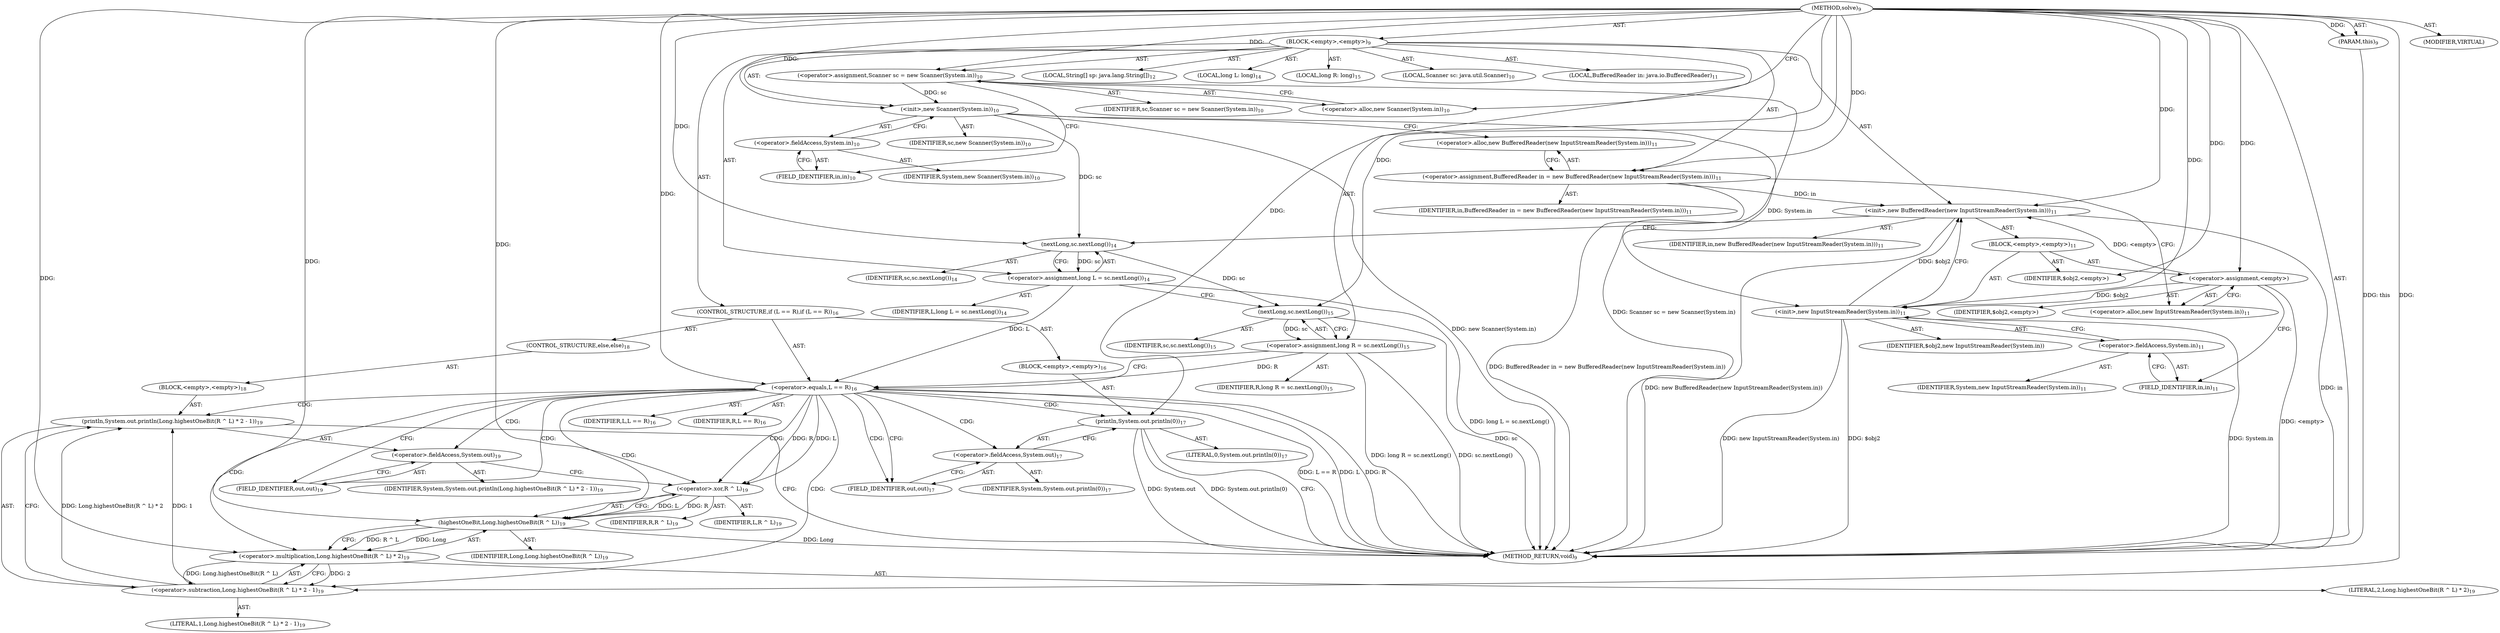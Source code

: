 digraph "solve" {  
"36" [label = <(METHOD,solve)<SUB>9</SUB>> ]
"37" [label = <(PARAM,this)<SUB>9</SUB>> ]
"38" [label = <(BLOCK,&lt;empty&gt;,&lt;empty&gt;)<SUB>9</SUB>> ]
"4" [label = <(LOCAL,Scanner sc: java.util.Scanner)<SUB>10</SUB>> ]
"39" [label = <(&lt;operator&gt;.assignment,Scanner sc = new Scanner(System.in))<SUB>10</SUB>> ]
"40" [label = <(IDENTIFIER,sc,Scanner sc = new Scanner(System.in))<SUB>10</SUB>> ]
"41" [label = <(&lt;operator&gt;.alloc,new Scanner(System.in))<SUB>10</SUB>> ]
"42" [label = <(&lt;init&gt;,new Scanner(System.in))<SUB>10</SUB>> ]
"3" [label = <(IDENTIFIER,sc,new Scanner(System.in))<SUB>10</SUB>> ]
"43" [label = <(&lt;operator&gt;.fieldAccess,System.in)<SUB>10</SUB>> ]
"44" [label = <(IDENTIFIER,System,new Scanner(System.in))<SUB>10</SUB>> ]
"45" [label = <(FIELD_IDENTIFIER,in,in)<SUB>10</SUB>> ]
"6" [label = <(LOCAL,BufferedReader in: java.io.BufferedReader)<SUB>11</SUB>> ]
"46" [label = <(&lt;operator&gt;.assignment,BufferedReader in = new BufferedReader(new InputStreamReader(System.in)))<SUB>11</SUB>> ]
"47" [label = <(IDENTIFIER,in,BufferedReader in = new BufferedReader(new InputStreamReader(System.in)))<SUB>11</SUB>> ]
"48" [label = <(&lt;operator&gt;.alloc,new BufferedReader(new InputStreamReader(System.in)))<SUB>11</SUB>> ]
"49" [label = <(&lt;init&gt;,new BufferedReader(new InputStreamReader(System.in)))<SUB>11</SUB>> ]
"5" [label = <(IDENTIFIER,in,new BufferedReader(new InputStreamReader(System.in)))<SUB>11</SUB>> ]
"50" [label = <(BLOCK,&lt;empty&gt;,&lt;empty&gt;)<SUB>11</SUB>> ]
"51" [label = <(&lt;operator&gt;.assignment,&lt;empty&gt;)> ]
"52" [label = <(IDENTIFIER,$obj2,&lt;empty&gt;)> ]
"53" [label = <(&lt;operator&gt;.alloc,new InputStreamReader(System.in))<SUB>11</SUB>> ]
"54" [label = <(&lt;init&gt;,new InputStreamReader(System.in))<SUB>11</SUB>> ]
"55" [label = <(IDENTIFIER,$obj2,new InputStreamReader(System.in))> ]
"56" [label = <(&lt;operator&gt;.fieldAccess,System.in)<SUB>11</SUB>> ]
"57" [label = <(IDENTIFIER,System,new InputStreamReader(System.in))<SUB>11</SUB>> ]
"58" [label = <(FIELD_IDENTIFIER,in,in)<SUB>11</SUB>> ]
"59" [label = <(IDENTIFIER,$obj2,&lt;empty&gt;)> ]
"60" [label = <(LOCAL,String[] sp: java.lang.String[])<SUB>12</SUB>> ]
"61" [label = <(LOCAL,long L: long)<SUB>14</SUB>> ]
"62" [label = <(&lt;operator&gt;.assignment,long L = sc.nextLong())<SUB>14</SUB>> ]
"63" [label = <(IDENTIFIER,L,long L = sc.nextLong())<SUB>14</SUB>> ]
"64" [label = <(nextLong,sc.nextLong())<SUB>14</SUB>> ]
"65" [label = <(IDENTIFIER,sc,sc.nextLong())<SUB>14</SUB>> ]
"66" [label = <(LOCAL,long R: long)<SUB>15</SUB>> ]
"67" [label = <(&lt;operator&gt;.assignment,long R = sc.nextLong())<SUB>15</SUB>> ]
"68" [label = <(IDENTIFIER,R,long R = sc.nextLong())<SUB>15</SUB>> ]
"69" [label = <(nextLong,sc.nextLong())<SUB>15</SUB>> ]
"70" [label = <(IDENTIFIER,sc,sc.nextLong())<SUB>15</SUB>> ]
"71" [label = <(CONTROL_STRUCTURE,if (L == R),if (L == R))<SUB>16</SUB>> ]
"72" [label = <(&lt;operator&gt;.equals,L == R)<SUB>16</SUB>> ]
"73" [label = <(IDENTIFIER,L,L == R)<SUB>16</SUB>> ]
"74" [label = <(IDENTIFIER,R,L == R)<SUB>16</SUB>> ]
"75" [label = <(BLOCK,&lt;empty&gt;,&lt;empty&gt;)<SUB>16</SUB>> ]
"76" [label = <(println,System.out.println(0))<SUB>17</SUB>> ]
"77" [label = <(&lt;operator&gt;.fieldAccess,System.out)<SUB>17</SUB>> ]
"78" [label = <(IDENTIFIER,System,System.out.println(0))<SUB>17</SUB>> ]
"79" [label = <(FIELD_IDENTIFIER,out,out)<SUB>17</SUB>> ]
"80" [label = <(LITERAL,0,System.out.println(0))<SUB>17</SUB>> ]
"81" [label = <(CONTROL_STRUCTURE,else,else)<SUB>18</SUB>> ]
"82" [label = <(BLOCK,&lt;empty&gt;,&lt;empty&gt;)<SUB>18</SUB>> ]
"83" [label = <(println,System.out.println(Long.highestOneBit(R ^ L) * 2 - 1))<SUB>19</SUB>> ]
"84" [label = <(&lt;operator&gt;.fieldAccess,System.out)<SUB>19</SUB>> ]
"85" [label = <(IDENTIFIER,System,System.out.println(Long.highestOneBit(R ^ L) * 2 - 1))<SUB>19</SUB>> ]
"86" [label = <(FIELD_IDENTIFIER,out,out)<SUB>19</SUB>> ]
"87" [label = <(&lt;operator&gt;.subtraction,Long.highestOneBit(R ^ L) * 2 - 1)<SUB>19</SUB>> ]
"88" [label = <(&lt;operator&gt;.multiplication,Long.highestOneBit(R ^ L) * 2)<SUB>19</SUB>> ]
"89" [label = <(highestOneBit,Long.highestOneBit(R ^ L))<SUB>19</SUB>> ]
"90" [label = <(IDENTIFIER,Long,Long.highestOneBit(R ^ L))<SUB>19</SUB>> ]
"91" [label = <(&lt;operator&gt;.xor,R ^ L)<SUB>19</SUB>> ]
"92" [label = <(IDENTIFIER,R,R ^ L)<SUB>19</SUB>> ]
"93" [label = <(IDENTIFIER,L,R ^ L)<SUB>19</SUB>> ]
"94" [label = <(LITERAL,2,Long.highestOneBit(R ^ L) * 2)<SUB>19</SUB>> ]
"95" [label = <(LITERAL,1,Long.highestOneBit(R ^ L) * 2 - 1)<SUB>19</SUB>> ]
"96" [label = <(MODIFIER,VIRTUAL)> ]
"97" [label = <(METHOD_RETURN,void)<SUB>9</SUB>> ]
  "36" -> "37"  [ label = "AST: "] 
  "36" -> "38"  [ label = "AST: "] 
  "36" -> "96"  [ label = "AST: "] 
  "36" -> "97"  [ label = "AST: "] 
  "38" -> "4"  [ label = "AST: "] 
  "38" -> "39"  [ label = "AST: "] 
  "38" -> "42"  [ label = "AST: "] 
  "38" -> "6"  [ label = "AST: "] 
  "38" -> "46"  [ label = "AST: "] 
  "38" -> "49"  [ label = "AST: "] 
  "38" -> "60"  [ label = "AST: "] 
  "38" -> "61"  [ label = "AST: "] 
  "38" -> "62"  [ label = "AST: "] 
  "38" -> "66"  [ label = "AST: "] 
  "38" -> "67"  [ label = "AST: "] 
  "38" -> "71"  [ label = "AST: "] 
  "39" -> "40"  [ label = "AST: "] 
  "39" -> "41"  [ label = "AST: "] 
  "42" -> "3"  [ label = "AST: "] 
  "42" -> "43"  [ label = "AST: "] 
  "43" -> "44"  [ label = "AST: "] 
  "43" -> "45"  [ label = "AST: "] 
  "46" -> "47"  [ label = "AST: "] 
  "46" -> "48"  [ label = "AST: "] 
  "49" -> "5"  [ label = "AST: "] 
  "49" -> "50"  [ label = "AST: "] 
  "50" -> "51"  [ label = "AST: "] 
  "50" -> "54"  [ label = "AST: "] 
  "50" -> "59"  [ label = "AST: "] 
  "51" -> "52"  [ label = "AST: "] 
  "51" -> "53"  [ label = "AST: "] 
  "54" -> "55"  [ label = "AST: "] 
  "54" -> "56"  [ label = "AST: "] 
  "56" -> "57"  [ label = "AST: "] 
  "56" -> "58"  [ label = "AST: "] 
  "62" -> "63"  [ label = "AST: "] 
  "62" -> "64"  [ label = "AST: "] 
  "64" -> "65"  [ label = "AST: "] 
  "67" -> "68"  [ label = "AST: "] 
  "67" -> "69"  [ label = "AST: "] 
  "69" -> "70"  [ label = "AST: "] 
  "71" -> "72"  [ label = "AST: "] 
  "71" -> "75"  [ label = "AST: "] 
  "71" -> "81"  [ label = "AST: "] 
  "72" -> "73"  [ label = "AST: "] 
  "72" -> "74"  [ label = "AST: "] 
  "75" -> "76"  [ label = "AST: "] 
  "76" -> "77"  [ label = "AST: "] 
  "76" -> "80"  [ label = "AST: "] 
  "77" -> "78"  [ label = "AST: "] 
  "77" -> "79"  [ label = "AST: "] 
  "81" -> "82"  [ label = "AST: "] 
  "82" -> "83"  [ label = "AST: "] 
  "83" -> "84"  [ label = "AST: "] 
  "83" -> "87"  [ label = "AST: "] 
  "84" -> "85"  [ label = "AST: "] 
  "84" -> "86"  [ label = "AST: "] 
  "87" -> "88"  [ label = "AST: "] 
  "87" -> "95"  [ label = "AST: "] 
  "88" -> "89"  [ label = "AST: "] 
  "88" -> "94"  [ label = "AST: "] 
  "89" -> "90"  [ label = "AST: "] 
  "89" -> "91"  [ label = "AST: "] 
  "91" -> "92"  [ label = "AST: "] 
  "91" -> "93"  [ label = "AST: "] 
  "39" -> "45"  [ label = "CFG: "] 
  "42" -> "48"  [ label = "CFG: "] 
  "46" -> "53"  [ label = "CFG: "] 
  "49" -> "64"  [ label = "CFG: "] 
  "62" -> "69"  [ label = "CFG: "] 
  "67" -> "72"  [ label = "CFG: "] 
  "41" -> "39"  [ label = "CFG: "] 
  "43" -> "42"  [ label = "CFG: "] 
  "48" -> "46"  [ label = "CFG: "] 
  "64" -> "62"  [ label = "CFG: "] 
  "69" -> "67"  [ label = "CFG: "] 
  "72" -> "79"  [ label = "CFG: "] 
  "72" -> "86"  [ label = "CFG: "] 
  "45" -> "43"  [ label = "CFG: "] 
  "51" -> "58"  [ label = "CFG: "] 
  "54" -> "49"  [ label = "CFG: "] 
  "76" -> "97"  [ label = "CFG: "] 
  "53" -> "51"  [ label = "CFG: "] 
  "56" -> "54"  [ label = "CFG: "] 
  "77" -> "76"  [ label = "CFG: "] 
  "83" -> "97"  [ label = "CFG: "] 
  "58" -> "56"  [ label = "CFG: "] 
  "79" -> "77"  [ label = "CFG: "] 
  "84" -> "91"  [ label = "CFG: "] 
  "87" -> "83"  [ label = "CFG: "] 
  "86" -> "84"  [ label = "CFG: "] 
  "88" -> "87"  [ label = "CFG: "] 
  "89" -> "88"  [ label = "CFG: "] 
  "91" -> "89"  [ label = "CFG: "] 
  "36" -> "41"  [ label = "CFG: "] 
  "37" -> "97"  [ label = "DDG: this"] 
  "39" -> "97"  [ label = "DDG: Scanner sc = new Scanner(System.in)"] 
  "42" -> "97"  [ label = "DDG: new Scanner(System.in)"] 
  "46" -> "97"  [ label = "DDG: BufferedReader in = new BufferedReader(new InputStreamReader(System.in))"] 
  "49" -> "97"  [ label = "DDG: in"] 
  "51" -> "97"  [ label = "DDG: &lt;empty&gt;"] 
  "54" -> "97"  [ label = "DDG: $obj2"] 
  "54" -> "97"  [ label = "DDG: System.in"] 
  "54" -> "97"  [ label = "DDG: new InputStreamReader(System.in)"] 
  "49" -> "97"  [ label = "DDG: new BufferedReader(new InputStreamReader(System.in))"] 
  "62" -> "97"  [ label = "DDG: long L = sc.nextLong()"] 
  "69" -> "97"  [ label = "DDG: sc"] 
  "67" -> "97"  [ label = "DDG: sc.nextLong()"] 
  "67" -> "97"  [ label = "DDG: long R = sc.nextLong()"] 
  "72" -> "97"  [ label = "DDG: L"] 
  "72" -> "97"  [ label = "DDG: R"] 
  "72" -> "97"  [ label = "DDG: L == R"] 
  "76" -> "97"  [ label = "DDG: System.out"] 
  "76" -> "97"  [ label = "DDG: System.out.println(0)"] 
  "89" -> "97"  [ label = "DDG: Long"] 
  "36" -> "37"  [ label = "DDG: "] 
  "36" -> "39"  [ label = "DDG: "] 
  "36" -> "46"  [ label = "DDG: "] 
  "64" -> "62"  [ label = "DDG: sc"] 
  "69" -> "67"  [ label = "DDG: sc"] 
  "39" -> "42"  [ label = "DDG: sc"] 
  "36" -> "42"  [ label = "DDG: "] 
  "46" -> "49"  [ label = "DDG: in"] 
  "36" -> "49"  [ label = "DDG: "] 
  "51" -> "49"  [ label = "DDG: &lt;empty&gt;"] 
  "54" -> "49"  [ label = "DDG: $obj2"] 
  "36" -> "51"  [ label = "DDG: "] 
  "36" -> "59"  [ label = "DDG: "] 
  "42" -> "64"  [ label = "DDG: sc"] 
  "36" -> "64"  [ label = "DDG: "] 
  "64" -> "69"  [ label = "DDG: sc"] 
  "36" -> "69"  [ label = "DDG: "] 
  "62" -> "72"  [ label = "DDG: L"] 
  "36" -> "72"  [ label = "DDG: "] 
  "67" -> "72"  [ label = "DDG: R"] 
  "51" -> "54"  [ label = "DDG: $obj2"] 
  "36" -> "54"  [ label = "DDG: "] 
  "42" -> "54"  [ label = "DDG: System.in"] 
  "36" -> "76"  [ label = "DDG: "] 
  "87" -> "83"  [ label = "DDG: Long.highestOneBit(R ^ L) * 2"] 
  "87" -> "83"  [ label = "DDG: 1"] 
  "88" -> "87"  [ label = "DDG: Long.highestOneBit(R ^ L)"] 
  "88" -> "87"  [ label = "DDG: 2"] 
  "36" -> "87"  [ label = "DDG: "] 
  "89" -> "88"  [ label = "DDG: Long"] 
  "89" -> "88"  [ label = "DDG: R ^ L"] 
  "36" -> "88"  [ label = "DDG: "] 
  "36" -> "89"  [ label = "DDG: "] 
  "91" -> "89"  [ label = "DDG: R"] 
  "91" -> "89"  [ label = "DDG: L"] 
  "72" -> "91"  [ label = "DDG: R"] 
  "36" -> "91"  [ label = "DDG: "] 
  "72" -> "91"  [ label = "DDG: L"] 
  "72" -> "76"  [ label = "CDG: "] 
  "72" -> "77"  [ label = "CDG: "] 
  "72" -> "87"  [ label = "CDG: "] 
  "72" -> "91"  [ label = "CDG: "] 
  "72" -> "83"  [ label = "CDG: "] 
  "72" -> "89"  [ label = "CDG: "] 
  "72" -> "84"  [ label = "CDG: "] 
  "72" -> "88"  [ label = "CDG: "] 
  "72" -> "79"  [ label = "CDG: "] 
  "72" -> "86"  [ label = "CDG: "] 
}
